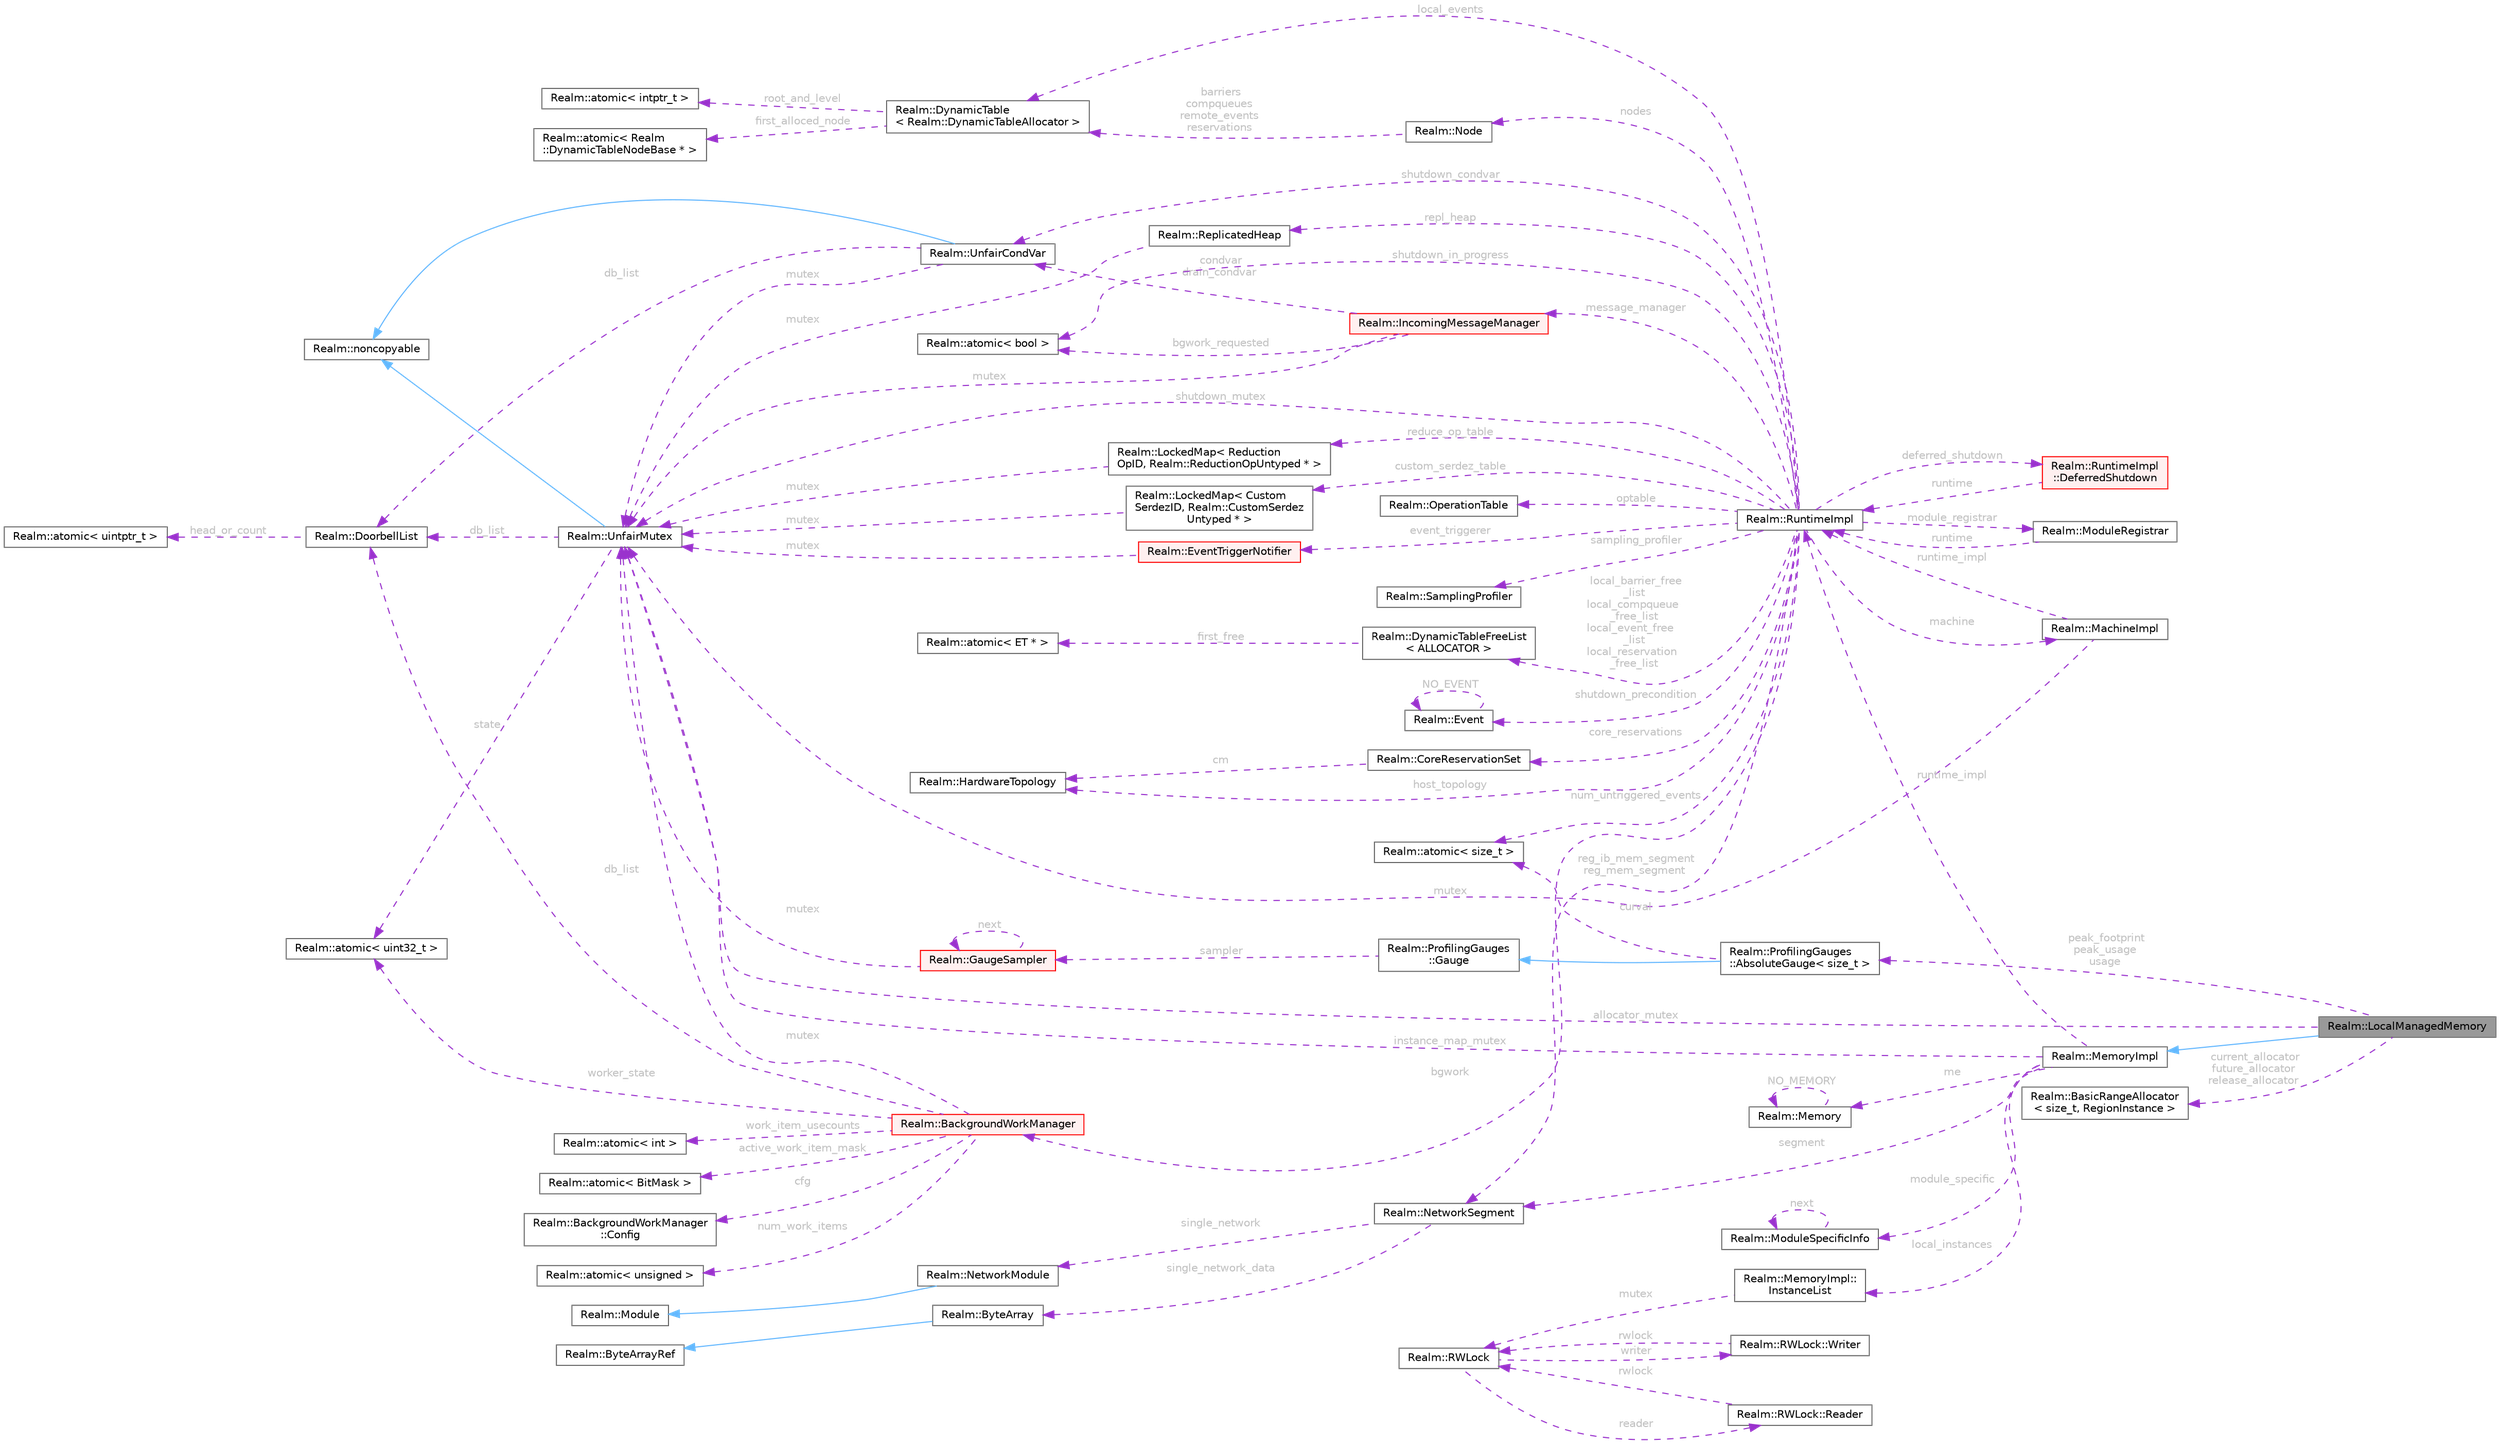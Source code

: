 digraph "Realm::LocalManagedMemory"
{
 // LATEX_PDF_SIZE
  bgcolor="transparent";
  edge [fontname=Helvetica,fontsize=10,labelfontname=Helvetica,labelfontsize=10];
  node [fontname=Helvetica,fontsize=10,shape=box,height=0.2,width=0.4];
  rankdir="LR";
  Node1 [id="Node000001",label="Realm::LocalManagedMemory",height=0.2,width=0.4,color="gray40", fillcolor="grey60", style="filled", fontcolor="black",tooltip=" "];
  Node2 -> Node1 [id="edge1_Node000001_Node000002",dir="back",color="steelblue1",style="solid",tooltip=" "];
  Node2 [id="Node000002",label="Realm::MemoryImpl",height=0.2,width=0.4,color="gray40", fillcolor="white", style="filled",URL="$classRealm_1_1MemoryImpl.html",tooltip=" "];
  Node3 -> Node2 [id="edge2_Node000002_Node000003",dir="back",color="darkorchid3",style="dashed",tooltip=" ",label=" me",fontcolor="grey" ];
  Node3 [id="Node000003",label="Realm::Memory",height=0.2,width=0.4,color="gray40", fillcolor="white", style="filled",URL="$classRealm_1_1Memory.html",tooltip=" "];
  Node3 -> Node3 [id="edge3_Node000003_Node000003",dir="back",color="darkorchid3",style="dashed",tooltip=" ",label=" NO_MEMORY",fontcolor="grey" ];
  Node4 -> Node2 [id="edge4_Node000002_Node000004",dir="back",color="darkorchid3",style="dashed",tooltip=" ",label=" segment",fontcolor="grey" ];
  Node4 [id="Node000004",label="Realm::NetworkSegment",height=0.2,width=0.4,color="gray40", fillcolor="white", style="filled",URL="$classRealm_1_1NetworkSegment.html",tooltip=" "];
  Node5 -> Node4 [id="edge5_Node000004_Node000005",dir="back",color="darkorchid3",style="dashed",tooltip=" ",label=" single_network",fontcolor="grey" ];
  Node5 [id="Node000005",label="Realm::NetworkModule",height=0.2,width=0.4,color="gray40", fillcolor="white", style="filled",URL="$classRealm_1_1NetworkModule.html",tooltip=" "];
  Node6 -> Node5 [id="edge6_Node000005_Node000006",dir="back",color="steelblue1",style="solid",tooltip=" "];
  Node6 [id="Node000006",label="Realm::Module",height=0.2,width=0.4,color="gray40", fillcolor="white", style="filled",URL="$classRealm_1_1Module.html",tooltip=" "];
  Node7 -> Node4 [id="edge7_Node000004_Node000007",dir="back",color="darkorchid3",style="dashed",tooltip=" ",label=" single_network_data",fontcolor="grey" ];
  Node7 [id="Node000007",label="Realm::ByteArray",height=0.2,width=0.4,color="gray40", fillcolor="white", style="filled",URL="$classRealm_1_1ByteArray.html",tooltip=" "];
  Node8 -> Node7 [id="edge8_Node000007_Node000008",dir="back",color="steelblue1",style="solid",tooltip=" "];
  Node8 [id="Node000008",label="Realm::ByteArrayRef",height=0.2,width=0.4,color="gray40", fillcolor="white", style="filled",URL="$classRealm_1_1ByteArrayRef.html",tooltip=" "];
  Node9 -> Node2 [id="edge9_Node000002_Node000009",dir="back",color="darkorchid3",style="dashed",tooltip=" ",label=" module_specific",fontcolor="grey" ];
  Node9 [id="Node000009",label="Realm::ModuleSpecificInfo",height=0.2,width=0.4,color="gray40", fillcolor="white", style="filled",URL="$classRealm_1_1ModuleSpecificInfo.html",tooltip=" "];
  Node9 -> Node9 [id="edge10_Node000009_Node000009",dir="back",color="darkorchid3",style="dashed",tooltip=" ",label=" next",fontcolor="grey" ];
  Node10 -> Node2 [id="edge11_Node000002_Node000010",dir="back",color="darkorchid3",style="dashed",tooltip=" ",label=" instance_map_mutex",fontcolor="grey" ];
  Node10 [id="Node000010",label="Realm::UnfairMutex",height=0.2,width=0.4,color="gray40", fillcolor="white", style="filled",URL="$classRealm_1_1UnfairMutex.html",tooltip=" "];
  Node11 -> Node10 [id="edge12_Node000010_Node000011",dir="back",color="steelblue1",style="solid",tooltip=" "];
  Node11 [id="Node000011",label="Realm::noncopyable",height=0.2,width=0.4,color="gray40", fillcolor="white", style="filled",URL="$classRealm_1_1noncopyable.html",tooltip=" "];
  Node12 -> Node10 [id="edge13_Node000010_Node000012",dir="back",color="darkorchid3",style="dashed",tooltip=" ",label=" state",fontcolor="grey" ];
  Node12 [id="Node000012",label="Realm::atomic\< uint32_t \>",height=0.2,width=0.4,color="gray40", fillcolor="white", style="filled",URL="$classRealm_1_1atomic.html",tooltip=" "];
  Node13 -> Node10 [id="edge14_Node000010_Node000013",dir="back",color="darkorchid3",style="dashed",tooltip=" ",label=" db_list",fontcolor="grey" ];
  Node13 [id="Node000013",label="Realm::DoorbellList",height=0.2,width=0.4,color="gray40", fillcolor="white", style="filled",URL="$classRealm_1_1DoorbellList.html",tooltip=" "];
  Node14 -> Node13 [id="edge15_Node000013_Node000014",dir="back",color="darkorchid3",style="dashed",tooltip=" ",label=" head_or_count",fontcolor="grey" ];
  Node14 [id="Node000014",label="Realm::atomic\< uintptr_t \>",height=0.2,width=0.4,color="gray40", fillcolor="white", style="filled",URL="$classRealm_1_1atomic.html",tooltip=" "];
  Node15 -> Node2 [id="edge16_Node000002_Node000015",dir="back",color="darkorchid3",style="dashed",tooltip=" ",label=" local_instances",fontcolor="grey" ];
  Node15 [id="Node000015",label="Realm::MemoryImpl::\lInstanceList",height=0.2,width=0.4,color="gray40", fillcolor="white", style="filled",URL="$structRealm_1_1MemoryImpl_1_1InstanceList.html",tooltip=" "];
  Node16 -> Node15 [id="edge17_Node000015_Node000016",dir="back",color="darkorchid3",style="dashed",tooltip=" ",label=" mutex",fontcolor="grey" ];
  Node16 [id="Node000016",label="Realm::RWLock",height=0.2,width=0.4,color="gray40", fillcolor="white", style="filled",URL="$classRealm_1_1RWLock.html",tooltip=" "];
  Node17 -> Node16 [id="edge18_Node000016_Node000017",dir="back",color="darkorchid3",style="dashed",tooltip=" ",label=" writer",fontcolor="grey" ];
  Node17 [id="Node000017",label="Realm::RWLock::Writer",height=0.2,width=0.4,color="gray40", fillcolor="white", style="filled",URL="$structRealm_1_1RWLock_1_1Writer.html",tooltip=" "];
  Node16 -> Node17 [id="edge19_Node000017_Node000016",dir="back",color="darkorchid3",style="dashed",tooltip=" ",label=" rwlock",fontcolor="grey" ];
  Node18 -> Node16 [id="edge20_Node000016_Node000018",dir="back",color="darkorchid3",style="dashed",tooltip=" ",label=" reader",fontcolor="grey" ];
  Node18 [id="Node000018",label="Realm::RWLock::Reader",height=0.2,width=0.4,color="gray40", fillcolor="white", style="filled",URL="$structRealm_1_1RWLock_1_1Reader.html",tooltip=" "];
  Node16 -> Node18 [id="edge21_Node000018_Node000016",dir="back",color="darkorchid3",style="dashed",tooltip=" ",label=" rwlock",fontcolor="grey" ];
  Node19 -> Node2 [id="edge22_Node000002_Node000019",dir="back",color="darkorchid3",style="dashed",tooltip=" ",label=" runtime_impl",fontcolor="grey" ];
  Node19 [id="Node000019",label="Realm::RuntimeImpl",height=0.2,width=0.4,color="gray40", fillcolor="white", style="filled",URL="$classRealm_1_1RuntimeImpl.html",tooltip=" "];
  Node20 -> Node19 [id="edge23_Node000019_Node000020",dir="back",color="darkorchid3",style="dashed",tooltip=" ",label=" machine",fontcolor="grey" ];
  Node20 [id="Node000020",label="Realm::MachineImpl",height=0.2,width=0.4,color="gray40", fillcolor="white", style="filled",URL="$classRealm_1_1MachineImpl.html",tooltip=" "];
  Node10 -> Node20 [id="edge24_Node000020_Node000010",dir="back",color="darkorchid3",style="dashed",tooltip=" ",label=" mutex",fontcolor="grey" ];
  Node19 -> Node20 [id="edge25_Node000020_Node000019",dir="back",color="darkorchid3",style="dashed",tooltip=" ",label=" runtime_impl",fontcolor="grey" ];
  Node21 -> Node19 [id="edge26_Node000019_Node000021",dir="back",color="darkorchid3",style="dashed",tooltip=" ",label=" reduce_op_table",fontcolor="grey" ];
  Node21 [id="Node000021",label="Realm::LockedMap\< Reduction\lOpID, Realm::ReductionOpUntyped * \>",height=0.2,width=0.4,color="gray40", fillcolor="white", style="filled",URL="$classRealm_1_1LockedMap.html",tooltip=" "];
  Node10 -> Node21 [id="edge27_Node000021_Node000010",dir="back",color="darkorchid3",style="dashed",tooltip=" ",label=" mutex",fontcolor="grey" ];
  Node22 -> Node19 [id="edge28_Node000019_Node000022",dir="back",color="darkorchid3",style="dashed",tooltip=" ",label=" custom_serdez_table",fontcolor="grey" ];
  Node22 [id="Node000022",label="Realm::LockedMap\< Custom\lSerdezID, Realm::CustomSerdez\lUntyped * \>",height=0.2,width=0.4,color="gray40", fillcolor="white", style="filled",URL="$classRealm_1_1LockedMap.html",tooltip=" "];
  Node10 -> Node22 [id="edge29_Node000022_Node000010",dir="back",color="darkorchid3",style="dashed",tooltip=" ",label=" mutex",fontcolor="grey" ];
  Node23 -> Node19 [id="edge30_Node000019_Node000023",dir="back",color="darkorchid3",style="dashed",tooltip=" ",label=" num_untriggered_events",fontcolor="grey" ];
  Node23 [id="Node000023",label="Realm::atomic\< size_t \>",height=0.2,width=0.4,color="gray40", fillcolor="white", style="filled",URL="$classRealm_1_1atomic.html",tooltip=" "];
  Node24 -> Node19 [id="edge31_Node000019_Node000024",dir="back",color="darkorchid3",style="dashed",tooltip=" ",label=" nodes",fontcolor="grey" ];
  Node24 [id="Node000024",label="Realm::Node",height=0.2,width=0.4,color="gray40", fillcolor="white", style="filled",URL="$structRealm_1_1Node.html",tooltip=" "];
  Node25 -> Node24 [id="edge32_Node000024_Node000025",dir="back",color="darkorchid3",style="dashed",tooltip=" ",label=" barriers\ncompqueues\nremote_events\nreservations",fontcolor="grey" ];
  Node25 [id="Node000025",label="Realm::DynamicTable\l\< Realm::DynamicTableAllocator \>",height=0.2,width=0.4,color="gray40", fillcolor="white", style="filled",URL="$classRealm_1_1DynamicTable.html",tooltip=" "];
  Node26 -> Node25 [id="edge33_Node000025_Node000026",dir="back",color="darkorchid3",style="dashed",tooltip=" ",label=" root_and_level",fontcolor="grey" ];
  Node26 [id="Node000026",label="Realm::atomic\< intptr_t \>",height=0.2,width=0.4,color="gray40", fillcolor="white", style="filled",URL="$classRealm_1_1atomic.html",tooltip=" "];
  Node27 -> Node25 [id="edge34_Node000025_Node000027",dir="back",color="darkorchid3",style="dashed",tooltip=" ",label=" first_alloced_node",fontcolor="grey" ];
  Node27 [id="Node000027",label="Realm::atomic\< Realm\l::DynamicTableNodeBase * \>",height=0.2,width=0.4,color="gray40", fillcolor="white", style="filled",URL="$classRealm_1_1atomic.html",tooltip=" "];
  Node25 -> Node19 [id="edge35_Node000019_Node000025",dir="back",color="darkorchid3",style="dashed",tooltip=" ",label=" local_events",fontcolor="grey" ];
  Node28 -> Node19 [id="edge36_Node000019_Node000028",dir="back",color="darkorchid3",style="dashed",tooltip=" ",label=" local_barrier_free\l_list\nlocal_compqueue\l_free_list\nlocal_event_free\l_list\nlocal_reservation\l_free_list",fontcolor="grey" ];
  Node28 [id="Node000028",label="Realm::DynamicTableFreeList\l\< ALLOCATOR \>",height=0.2,width=0.4,color="gray40", fillcolor="white", style="filled",URL="$classRealm_1_1DynamicTableFreeList.html",tooltip=" "];
  Node29 -> Node28 [id="edge37_Node000028_Node000029",dir="back",color="darkorchid3",style="dashed",tooltip=" ",label=" first_free",fontcolor="grey" ];
  Node29 [id="Node000029",label="Realm::atomic\< ET * \>",height=0.2,width=0.4,color="gray40", fillcolor="white", style="filled",URL="$classRealm_1_1atomic.html",tooltip=" "];
  Node10 -> Node19 [id="edge38_Node000019_Node000010",dir="back",color="darkorchid3",style="dashed",tooltip=" ",label=" shutdown_mutex",fontcolor="grey" ];
  Node30 -> Node19 [id="edge39_Node000019_Node000030",dir="back",color="darkorchid3",style="dashed",tooltip=" ",label=" shutdown_condvar",fontcolor="grey" ];
  Node30 [id="Node000030",label="Realm::UnfairCondVar",height=0.2,width=0.4,color="gray40", fillcolor="white", style="filled",URL="$classRealm_1_1UnfairCondVar.html",tooltip=" "];
  Node11 -> Node30 [id="edge40_Node000030_Node000011",dir="back",color="steelblue1",style="solid",tooltip=" "];
  Node10 -> Node30 [id="edge41_Node000030_Node000010",dir="back",color="darkorchid3",style="dashed",tooltip=" ",label=" mutex",fontcolor="grey" ];
  Node13 -> Node30 [id="edge42_Node000030_Node000013",dir="back",color="darkorchid3",style="dashed",tooltip=" ",label=" db_list",fontcolor="grey" ];
  Node31 -> Node19 [id="edge43_Node000019_Node000031",dir="back",color="darkorchid3",style="dashed",tooltip=" ",label=" shutdown_precondition",fontcolor="grey" ];
  Node31 [id="Node000031",label="Realm::Event",height=0.2,width=0.4,color="gray40", fillcolor="white", style="filled",URL="$classRealm_1_1Event.html",tooltip=" "];
  Node31 -> Node31 [id="edge44_Node000031_Node000031",dir="back",color="darkorchid3",style="dashed",tooltip=" ",label=" NO_EVENT",fontcolor="grey" ];
  Node32 -> Node19 [id="edge45_Node000019_Node000032",dir="back",color="darkorchid3",style="dashed",tooltip=" ",label=" shutdown_in_progress",fontcolor="grey" ];
  Node32 [id="Node000032",label="Realm::atomic\< bool \>",height=0.2,width=0.4,color="gray40", fillcolor="white", style="filled",URL="$classRealm_1_1atomic.html",tooltip=" "];
  Node33 -> Node19 [id="edge46_Node000019_Node000033",dir="back",color="darkorchid3",style="dashed",tooltip=" ",label=" host_topology",fontcolor="grey" ];
  Node33 [id="Node000033",label="Realm::HardwareTopology",height=0.2,width=0.4,color="gray40", fillcolor="white", style="filled",URL="$classRealm_1_1HardwareTopology.html",tooltip="Represents the topology of the host processor cores and memory."];
  Node34 -> Node19 [id="edge47_Node000019_Node000034",dir="back",color="darkorchid3",style="dashed",tooltip=" ",label=" core_reservations",fontcolor="grey" ];
  Node34 [id="Node000034",label="Realm::CoreReservationSet",height=0.2,width=0.4,color="gray40", fillcolor="white", style="filled",URL="$classRealm_1_1CoreReservationSet.html",tooltip=" "];
  Node33 -> Node34 [id="edge48_Node000034_Node000033",dir="back",color="darkorchid3",style="dashed",tooltip=" ",label=" cm",fontcolor="grey" ];
  Node35 -> Node19 [id="edge49_Node000019_Node000035",dir="back",color="darkorchid3",style="dashed",tooltip=" ",label=" bgwork",fontcolor="grey" ];
  Node35 [id="Node000035",label="Realm::BackgroundWorkManager",height=0.2,width=0.4,color="red", fillcolor="#FFF0F0", style="filled",URL="$classRealm_1_1BackgroundWorkManager.html",tooltip=" "];
  Node36 -> Node35 [id="edge50_Node000035_Node000036",dir="back",color="darkorchid3",style="dashed",tooltip=" ",label=" cfg",fontcolor="grey" ];
  Node36 [id="Node000036",label="Realm::BackgroundWorkManager\l::Config",height=0.2,width=0.4,color="gray40", fillcolor="white", style="filled",URL="$structRealm_1_1BackgroundWorkManager_1_1Config.html",tooltip=" "];
  Node10 -> Node35 [id="edge51_Node000035_Node000010",dir="back",color="darkorchid3",style="dashed",tooltip=" ",label=" mutex",fontcolor="grey" ];
  Node37 -> Node35 [id="edge52_Node000035_Node000037",dir="back",color="darkorchid3",style="dashed",tooltip=" ",label=" num_work_items",fontcolor="grey" ];
  Node37 [id="Node000037",label="Realm::atomic\< unsigned \>",height=0.2,width=0.4,color="gray40", fillcolor="white", style="filled",URL="$classRealm_1_1atomic.html",tooltip=" "];
  Node38 -> Node35 [id="edge53_Node000035_Node000038",dir="back",color="darkorchid3",style="dashed",tooltip=" ",label=" active_work_item_mask",fontcolor="grey" ];
  Node38 [id="Node000038",label="Realm::atomic\< BitMask \>",height=0.2,width=0.4,color="gray40", fillcolor="white", style="filled",URL="$classRealm_1_1atomic.html",tooltip=" "];
  Node39 -> Node35 [id="edge54_Node000035_Node000039",dir="back",color="darkorchid3",style="dashed",tooltip=" ",label=" work_item_usecounts",fontcolor="grey" ];
  Node39 [id="Node000039",label="Realm::atomic\< int \>",height=0.2,width=0.4,color="gray40", fillcolor="white", style="filled",URL="$classRealm_1_1atomic.html",tooltip=" "];
  Node12 -> Node35 [id="edge55_Node000035_Node000012",dir="back",color="darkorchid3",style="dashed",tooltip=" ",label=" worker_state",fontcolor="grey" ];
  Node13 -> Node35 [id="edge56_Node000035_Node000013",dir="back",color="darkorchid3",style="dashed",tooltip=" ",label=" db_list",fontcolor="grey" ];
  Node43 -> Node19 [id="edge57_Node000019_Node000043",dir="back",color="darkorchid3",style="dashed",tooltip=" ",label=" message_manager",fontcolor="grey" ];
  Node43 [id="Node000043",label="Realm::IncomingMessageManager",height=0.2,width=0.4,color="red", fillcolor="#FFF0F0", style="filled",URL="$classRealm_1_1IncomingMessageManager.html",tooltip=" "];
  Node32 -> Node43 [id="edge58_Node000043_Node000032",dir="back",color="darkorchid3",style="dashed",tooltip=" ",label=" bgwork_requested",fontcolor="grey" ];
  Node10 -> Node43 [id="edge59_Node000043_Node000010",dir="back",color="darkorchid3",style="dashed",tooltip=" ",label=" mutex",fontcolor="grey" ];
  Node30 -> Node43 [id="edge60_Node000043_Node000030",dir="back",color="darkorchid3",style="dashed",tooltip=" ",label=" condvar\ndrain_condvar",fontcolor="grey" ];
  Node51 -> Node19 [id="edge61_Node000019_Node000051",dir="back",color="darkorchid3",style="dashed",tooltip=" ",label=" event_triggerer",fontcolor="grey" ];
  Node51 [id="Node000051",label="Realm::EventTriggerNotifier",height=0.2,width=0.4,color="red", fillcolor="#FFF0F0", style="filled",URL="$classRealm_1_1EventTriggerNotifier.html",tooltip=" "];
  Node10 -> Node51 [id="edge62_Node000051_Node000010",dir="back",color="darkorchid3",style="dashed",tooltip=" ",label=" mutex",fontcolor="grey" ];
  Node57 -> Node19 [id="edge63_Node000019_Node000057",dir="back",color="darkorchid3",style="dashed",tooltip=" ",label=" optable",fontcolor="grey" ];
  Node57 [id="Node000057",label="Realm::OperationTable",height=0.2,width=0.4,color="gray40", fillcolor="white", style="filled",URL="$classRealm_1_1OperationTable.html",tooltip=" "];
  Node58 -> Node19 [id="edge64_Node000019_Node000058",dir="back",color="darkorchid3",style="dashed",tooltip=" ",label=" sampling_profiler",fontcolor="grey" ];
  Node58 [id="Node000058",label="Realm::SamplingProfiler",height=0.2,width=0.4,color="gray40", fillcolor="white", style="filled",URL="$classRealm_1_1SamplingProfiler.html",tooltip=" "];
  Node59 -> Node19 [id="edge65_Node000019_Node000059",dir="back",color="darkorchid3",style="dashed",tooltip=" ",label=" repl_heap",fontcolor="grey" ];
  Node59 [id="Node000059",label="Realm::ReplicatedHeap",height=0.2,width=0.4,color="gray40", fillcolor="white", style="filled",URL="$classRealm_1_1ReplicatedHeap.html",tooltip=" "];
  Node10 -> Node59 [id="edge66_Node000059_Node000010",dir="back",color="darkorchid3",style="dashed",tooltip=" ",label=" mutex",fontcolor="grey" ];
  Node60 -> Node19 [id="edge67_Node000019_Node000060",dir="back",color="darkorchid3",style="dashed",tooltip=" ",label=" deferred_shutdown",fontcolor="grey" ];
  Node60 [id="Node000060",label="Realm::RuntimeImpl\l::DeferredShutdown",height=0.2,width=0.4,color="red", fillcolor="#FFF0F0", style="filled",URL="$classRealm_1_1RuntimeImpl_1_1DeferredShutdown.html",tooltip=" "];
  Node19 -> Node60 [id="edge68_Node000060_Node000019",dir="back",color="darkorchid3",style="dashed",tooltip=" ",label=" runtime",fontcolor="grey" ];
  Node4 -> Node19 [id="edge69_Node000019_Node000004",dir="back",color="darkorchid3",style="dashed",tooltip=" ",label=" reg_ib_mem_segment\nreg_mem_segment",fontcolor="grey" ];
  Node61 -> Node19 [id="edge70_Node000019_Node000061",dir="back",color="darkorchid3",style="dashed",tooltip=" ",label=" module_registrar",fontcolor="grey" ];
  Node61 [id="Node000061",label="Realm::ModuleRegistrar",height=0.2,width=0.4,color="gray40", fillcolor="white", style="filled",URL="$classRealm_1_1ModuleRegistrar.html",tooltip=" "];
  Node19 -> Node61 [id="edge71_Node000061_Node000019",dir="back",color="darkorchid3",style="dashed",tooltip=" ",label=" runtime",fontcolor="grey" ];
  Node10 -> Node1 [id="edge72_Node000001_Node000010",dir="back",color="darkorchid3",style="dashed",tooltip=" ",label=" allocator_mutex",fontcolor="grey" ];
  Node62 -> Node1 [id="edge73_Node000001_Node000062",dir="back",color="darkorchid3",style="dashed",tooltip=" ",label=" current_allocator\nfuture_allocator\nrelease_allocator",fontcolor="grey" ];
  Node62 [id="Node000062",label="Realm::BasicRangeAllocator\l\< size_t, RegionInstance \>",height=0.2,width=0.4,color="gray40", fillcolor="white", style="filled",URL="$classRealm_1_1BasicRangeAllocator.html",tooltip=" "];
  Node63 -> Node1 [id="edge74_Node000001_Node000063",dir="back",color="darkorchid3",style="dashed",tooltip=" ",label=" peak_footprint\npeak_usage\nusage",fontcolor="grey" ];
  Node63 [id="Node000063",label="Realm::ProfilingGauges\l::AbsoluteGauge\< size_t \>",height=0.2,width=0.4,color="gray40", fillcolor="white", style="filled",URL="$classRealm_1_1ProfilingGauges_1_1AbsoluteGauge.html",tooltip=" "];
  Node64 -> Node63 [id="edge75_Node000063_Node000064",dir="back",color="steelblue1",style="solid",tooltip=" "];
  Node64 [id="Node000064",label="Realm::ProfilingGauges\l::Gauge",height=0.2,width=0.4,color="gray40", fillcolor="white", style="filled",URL="$classRealm_1_1ProfilingGauges_1_1Gauge.html",tooltip=" "];
  Node65 -> Node64 [id="edge76_Node000064_Node000065",dir="back",color="darkorchid3",style="dashed",tooltip=" ",label=" sampler",fontcolor="grey" ];
  Node65 [id="Node000065",label="Realm::GaugeSampler",height=0.2,width=0.4,color="red", fillcolor="#FFF0F0", style="filled",URL="$classRealm_1_1GaugeSampler.html",tooltip=" "];
  Node10 -> Node65 [id="edge77_Node000065_Node000010",dir="back",color="darkorchid3",style="dashed",tooltip=" ",label=" mutex",fontcolor="grey" ];
  Node65 -> Node65 [id="edge78_Node000065_Node000065",dir="back",color="darkorchid3",style="dashed",tooltip=" ",label=" next",fontcolor="grey" ];
  Node23 -> Node63 [id="edge79_Node000063_Node000023",dir="back",color="darkorchid3",style="dashed",tooltip=" ",label=" curval",fontcolor="grey" ];
}
